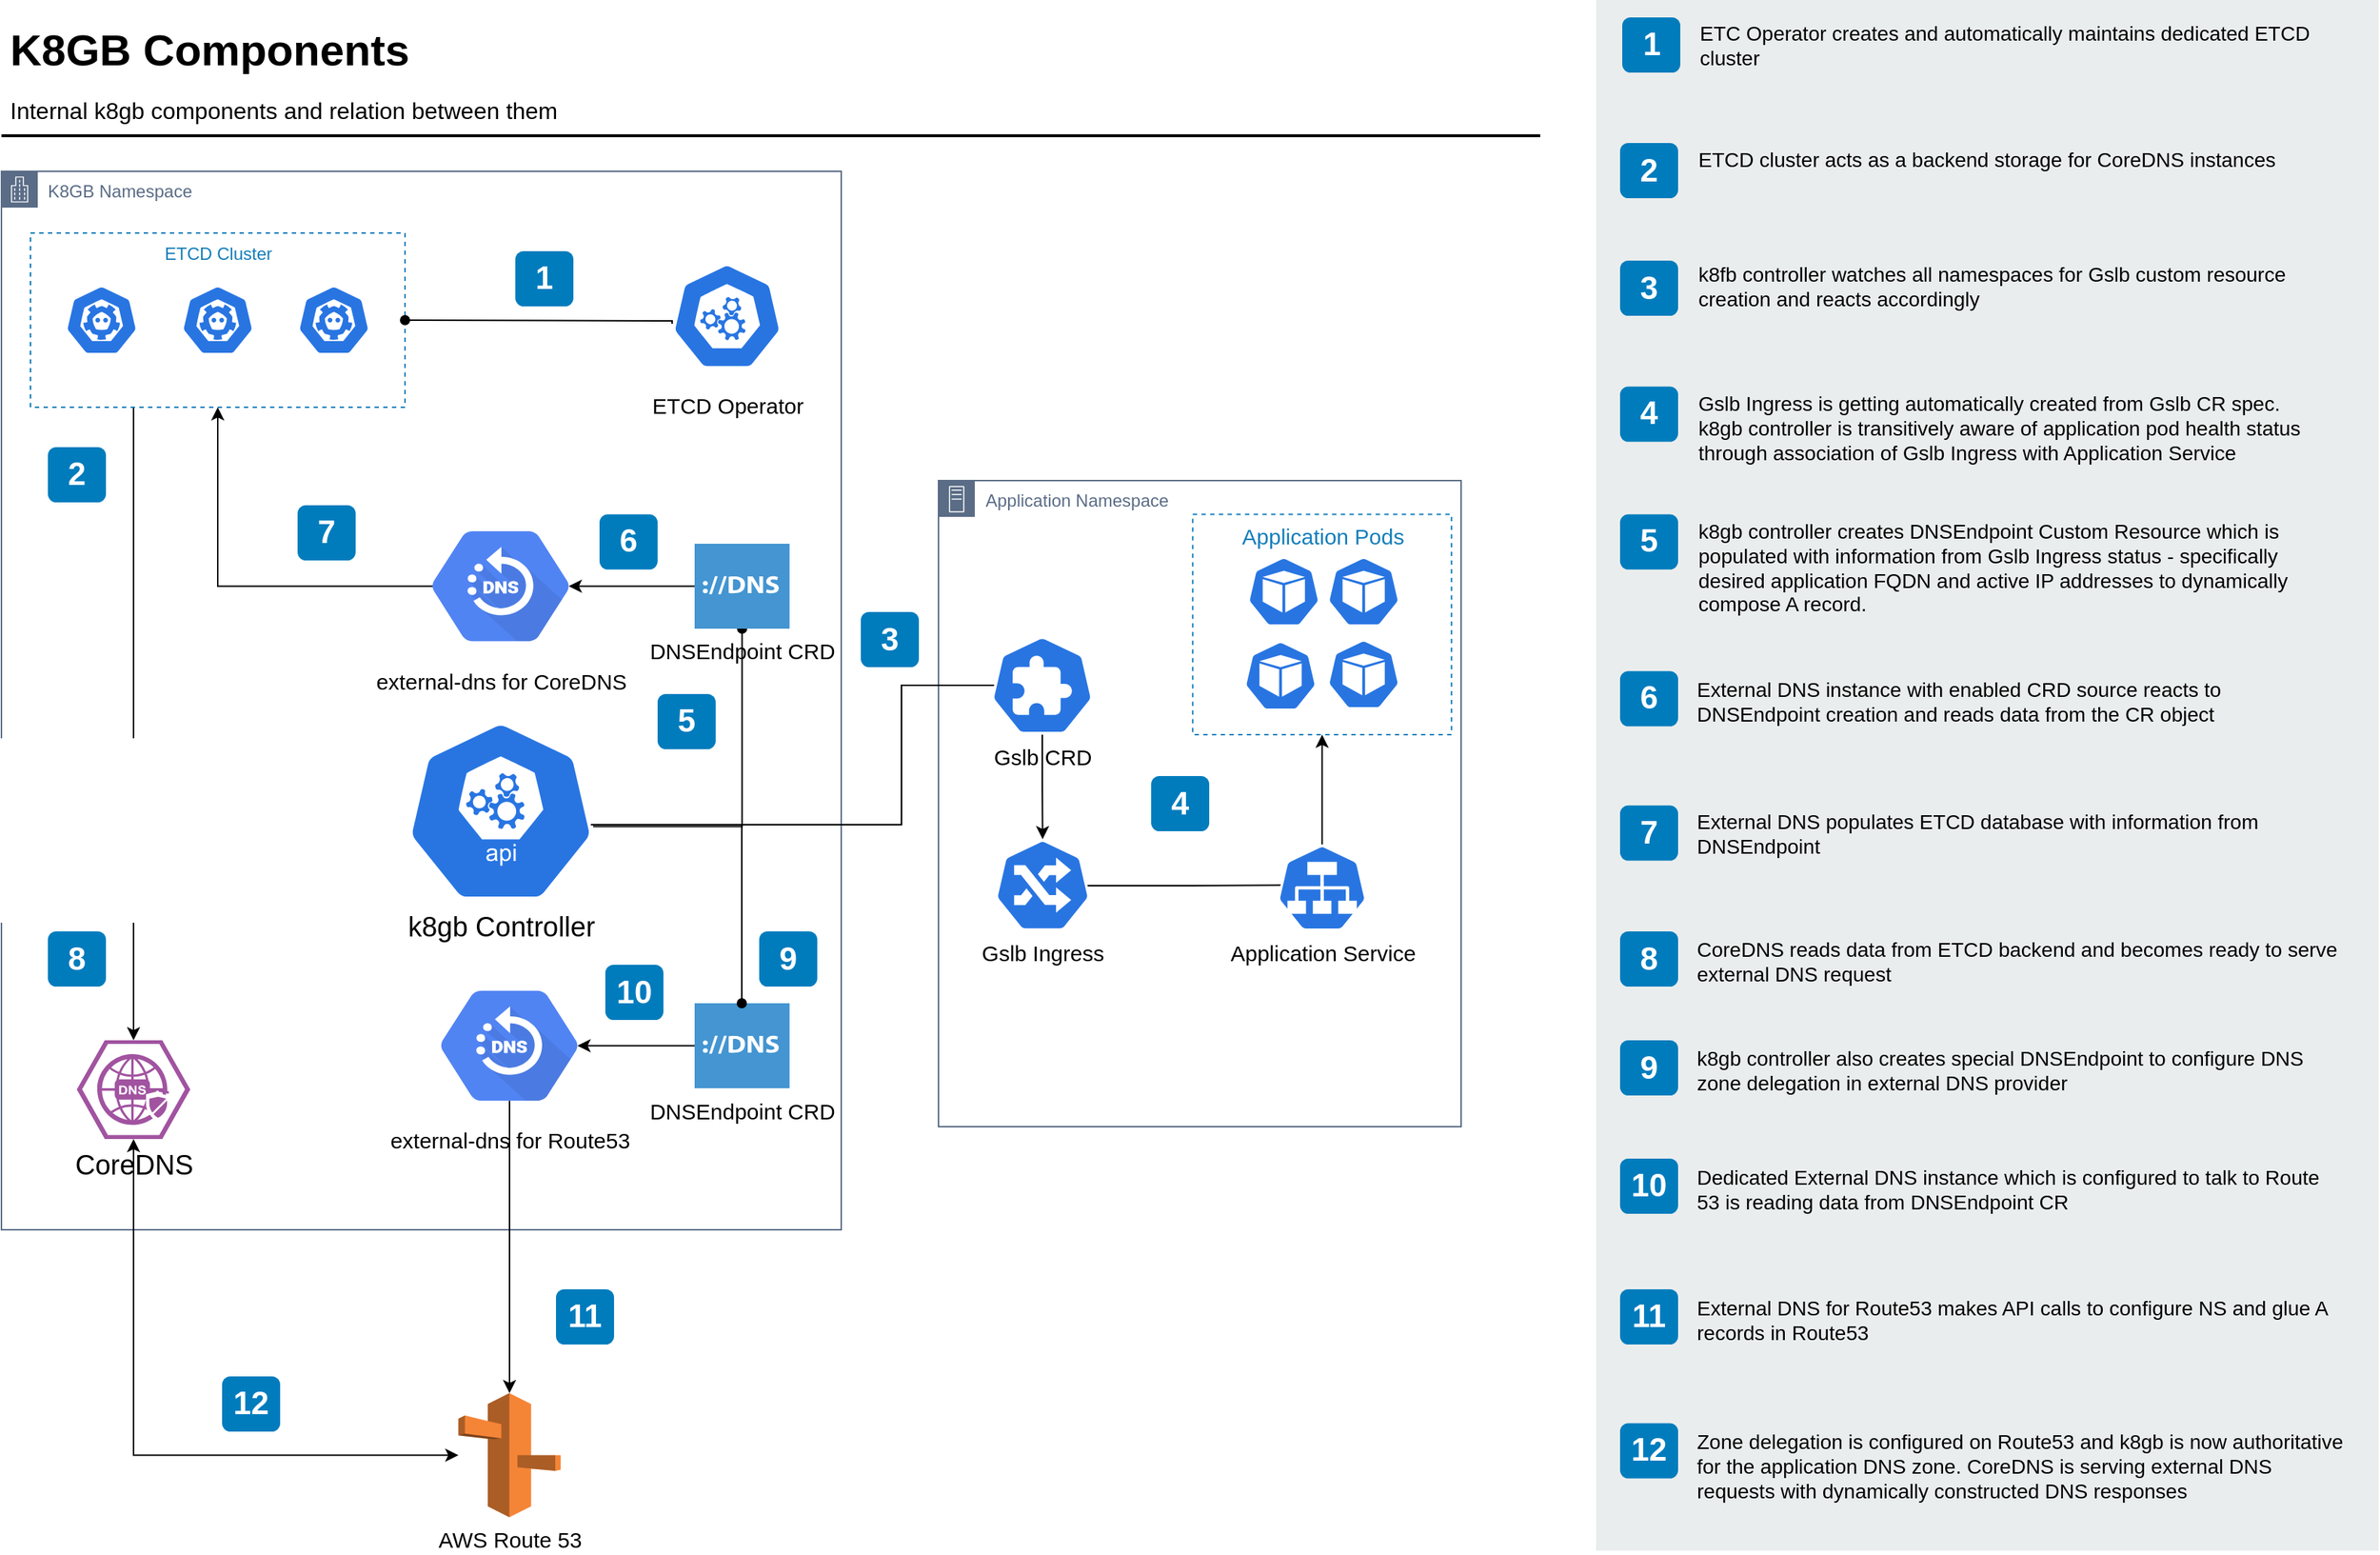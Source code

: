 <?xml version="1.0" encoding="UTF-8"?>
<mxfile version="13.8.5" type="google">
  <diagram id="Ht1M8jgEwFfnCIfOTk4-" name="Page-1">
    <mxGraphModel dx="1422" dy="754" grid="1" gridSize="10" guides="1" tooltips="1" connect="1" arrows="1" fold="1" page="1" pageScale="1" pageWidth="827" pageHeight="1169" math="0" shadow="0">
      <root>
        <mxCell id="0" />
        <mxCell id="1" parent="0" />
        <mxCell id="cQxu3DuaxZ4heUAZuwcB-9" value="Application Namespace" style="points=[[0,0],[0.25,0],[0.5,0],[0.75,0],[1,0],[1,0.25],[1,0.5],[1,0.75],[1,1],[0.75,1],[0.5,1],[0.25,1],[0,1],[0,0.75],[0,0.5],[0,0.25]];outlineConnect=0;gradientColor=none;html=1;whiteSpace=wrap;fontSize=12;fontStyle=0;shape=mxgraph.aws4.group;grIcon=mxgraph.aws4.group_on_premise;strokeColor=#5A6C86;fillColor=none;verticalAlign=top;align=left;spacingLeft=30;fontColor=#5A6C86;dashed=0;" vertex="1" parent="1">
          <mxGeometry x="653.5" y="383" width="360" height="445" as="geometry" />
        </mxCell>
        <mxCell id="UEzPUAAOIrF-is8g5C7q-1" value="K8GB Namespace" style="points=[[0,0],[0.25,0],[0.5,0],[0.75,0],[1,0],[1,0.25],[1,0.5],[1,0.75],[1,1],[0.75,1],[0.5,1],[0.25,1],[0,1],[0,0.75],[0,0.5],[0,0.25]];outlineConnect=0;gradientColor=none;html=1;whiteSpace=wrap;fontSize=12;fontStyle=0;shape=mxgraph.aws4.group;grIcon=mxgraph.aws4.group_corporate_data_center;strokeColor=#5A6C86;fillColor=none;verticalAlign=top;align=left;spacingLeft=30;fontColor=#5A6C86;dashed=0;" parent="1" vertex="1">
          <mxGeometry x="8" y="170" width="578.5" height="729" as="geometry" />
        </mxCell>
        <mxCell id="-QjtrjUzRDEMRZ5MF8oH-9" value="1" style="rounded=1;whiteSpace=wrap;html=1;fillColor=#007CBD;strokeColor=none;fontColor=#FFFFFF;fontStyle=1;fontSize=22;" parent="1" vertex="1">
          <mxGeometry x="362" y="225" width="40" height="38" as="geometry" />
        </mxCell>
        <mxCell id="-QjtrjUzRDEMRZ5MF8oH-47" value="K8GB Components" style="text;html=1;resizable=0;points=[];autosize=1;align=left;verticalAlign=top;spacingTop=-4;fontSize=30;fontStyle=1" parent="1" vertex="1">
          <mxGeometry x="12" y="65.5" width="290" height="40" as="geometry" />
        </mxCell>
        <mxCell id="-QjtrjUzRDEMRZ5MF8oH-48" value="Internal k8gb components and relation between them" style="text;html=1;resizable=0;points=[];autosize=1;align=left;verticalAlign=top;spacingTop=-4;fontSize=16" parent="1" vertex="1">
          <mxGeometry x="12" y="115.5" width="390" height="20" as="geometry" />
        </mxCell>
        <mxCell id="SCVMTBWpLvtzJIhz15lM-1" value="" style="line;strokeWidth=2;html=1;fontSize=14;" parent="1" vertex="1">
          <mxGeometry x="8" y="140.5" width="1060" height="10" as="geometry" />
        </mxCell>
        <mxCell id="7OVz4w7n9kzEPWy-4BBC-3" value="" style="rounded=0;whiteSpace=wrap;html=1;fillColor=#EAEDED;fontSize=22;fontColor=#FFFFFF;strokeColor=none;labelBackgroundColor=none;" parent="1" vertex="1">
          <mxGeometry x="1106.5" y="52" width="539" height="1068" as="geometry" />
        </mxCell>
        <mxCell id="7OVz4w7n9kzEPWy-4BBC-4" value="1" style="rounded=1;whiteSpace=wrap;html=1;fillColor=#007CBD;strokeColor=none;fontColor=#FFFFFF;fontStyle=1;fontSize=22;labelBackgroundColor=none;" parent="1" vertex="1">
          <mxGeometry x="1124.5" y="64" width="40" height="38" as="geometry" />
        </mxCell>
        <mxCell id="7OVz4w7n9kzEPWy-4BBC-5" value="2" style="rounded=1;whiteSpace=wrap;html=1;fillColor=#007CBD;strokeColor=none;fontColor=#FFFFFF;fontStyle=1;fontSize=22;labelBackgroundColor=none;" parent="1" vertex="1">
          <mxGeometry x="1123" y="150.5" width="40" height="38" as="geometry" />
        </mxCell>
        <mxCell id="7OVz4w7n9kzEPWy-4BBC-6" value="3" style="rounded=1;whiteSpace=wrap;html=1;fillColor=#007CBD;strokeColor=none;fontColor=#FFFFFF;fontStyle=1;fontSize=22;labelBackgroundColor=none;" parent="1" vertex="1">
          <mxGeometry x="1123" y="231.5" width="40" height="38" as="geometry" />
        </mxCell>
        <mxCell id="7OVz4w7n9kzEPWy-4BBC-7" value="4" style="rounded=1;whiteSpace=wrap;html=1;fillColor=#007CBD;strokeColor=none;fontColor=#FFFFFF;fontStyle=1;fontSize=22;labelBackgroundColor=none;" parent="1" vertex="1">
          <mxGeometry x="1123" y="318.25" width="40" height="38" as="geometry" />
        </mxCell>
        <mxCell id="7OVz4w7n9kzEPWy-4BBC-8" value="5" style="rounded=1;whiteSpace=wrap;html=1;fillColor=#007CBD;strokeColor=none;fontColor=#FFFFFF;fontStyle=1;fontSize=22;labelBackgroundColor=none;" parent="1" vertex="1">
          <mxGeometry x="1123" y="406.25" width="40" height="38" as="geometry" />
        </mxCell>
        <mxCell id="7OVz4w7n9kzEPWy-4BBC-9" value="6" style="rounded=1;whiteSpace=wrap;html=1;fillColor=#007CBD;strokeColor=none;fontColor=#FFFFFF;fontStyle=1;fontSize=22;labelBackgroundColor=none;" parent="1" vertex="1">
          <mxGeometry x="1123" y="514.25" width="40" height="38" as="geometry" />
        </mxCell>
        <mxCell id="7OVz4w7n9kzEPWy-4BBC-10" value="7" style="rounded=1;whiteSpace=wrap;html=1;fillColor=#007CBD;strokeColor=none;fontColor=#FFFFFF;fontStyle=1;fontSize=22;labelBackgroundColor=none;" parent="1" vertex="1">
          <mxGeometry x="1123" y="606.75" width="40" height="38" as="geometry" />
        </mxCell>
        <mxCell id="7OVz4w7n9kzEPWy-4BBC-11" value="8" style="rounded=1;whiteSpace=wrap;html=1;fillColor=#007CBD;strokeColor=none;fontColor=#FFFFFF;fontStyle=1;fontSize=22;labelBackgroundColor=none;" parent="1" vertex="1">
          <mxGeometry x="1123" y="693.5" width="40" height="38" as="geometry" />
        </mxCell>
        <mxCell id="7OVz4w7n9kzEPWy-4BBC-13" value="ETC Operator creates and automatically maintains dedicated ETCD cluster" style="text;html=1;align=left;verticalAlign=top;spacingTop=-4;fontSize=14;labelBackgroundColor=none;whiteSpace=wrap;" parent="1" vertex="1">
          <mxGeometry x="1176" y="63.5" width="449" height="46.5" as="geometry" />
        </mxCell>
        <mxCell id="7OVz4w7n9kzEPWy-4BBC-14" value="&lt;span&gt;ETCD cluster acts as a backend storage for CoreDNS instances&lt;/span&gt;" style="text;html=1;align=left;verticalAlign=top;spacingTop=-4;fontSize=14;labelBackgroundColor=none;whiteSpace=wrap;" parent="1" vertex="1">
          <mxGeometry x="1175" y="151" width="450" height="59" as="geometry" />
        </mxCell>
        <mxCell id="7OVz4w7n9kzEPWy-4BBC-15" value="&lt;span&gt;k8fb controller watches all namespaces for Gslb custom resource creation and reacts accordingly&lt;/span&gt;" style="text;html=1;align=left;verticalAlign=top;spacingTop=-4;fontSize=14;labelBackgroundColor=none;whiteSpace=wrap;" parent="1" vertex="1">
          <mxGeometry x="1175" y="230" width="450" height="50" as="geometry" />
        </mxCell>
        <mxCell id="7OVz4w7n9kzEPWy-4BBC-16" value="&lt;span&gt;Gslb Ingress is getting automatically created from Gslb CR spec.&lt;br&gt;k8gb controller is transitively aware of application pod health status through association of Gslb Ingress with Application Service&lt;br&gt;&lt;/span&gt;" style="text;html=1;align=left;verticalAlign=top;spacingTop=-4;fontSize=14;labelBackgroundColor=none;whiteSpace=wrap;" parent="1" vertex="1">
          <mxGeometry x="1175" y="318.75" width="450" height="71.25" as="geometry" />
        </mxCell>
        <mxCell id="7OVz4w7n9kzEPWy-4BBC-17" value="&lt;span&gt;k8gb controller creates DNSEndpoint Custom Resource which is populated with information from Gslb Ingress status - specifically desired application FQDN and active IP addresses to dynamically compose A record.&lt;/span&gt;" style="text;html=1;align=left;verticalAlign=top;spacingTop=-4;fontSize=14;labelBackgroundColor=none;whiteSpace=wrap;" parent="1" vertex="1">
          <mxGeometry x="1174.5" y="406.75" width="449" height="114" as="geometry" />
        </mxCell>
        <mxCell id="7OVz4w7n9kzEPWy-4BBC-18" value="External DNS instance with enabled CRD source reacts to DNSEndpoint creation and reads data from the CR object" style="text;html=1;align=left;verticalAlign=top;spacingTop=-4;fontSize=14;labelBackgroundColor=none;whiteSpace=wrap;" parent="1" vertex="1">
          <mxGeometry x="1173.5" y="515.75" width="450" height="118" as="geometry" />
        </mxCell>
        <mxCell id="7OVz4w7n9kzEPWy-4BBC-19" value="&lt;span&gt;External DNS populates ETCD database with information from DNSEndpoint&lt;/span&gt;" style="text;html=1;align=left;verticalAlign=top;spacingTop=-4;fontSize=14;labelBackgroundColor=none;whiteSpace=wrap;" parent="1" vertex="1">
          <mxGeometry x="1174" y="607.25" width="449" height="72.75" as="geometry" />
        </mxCell>
        <mxCell id="7OVz4w7n9kzEPWy-4BBC-20" value="CoreDNS reads data from ETCD backend and becomes ready to serve external DNS request" style="text;html=1;align=left;verticalAlign=top;spacingTop=-4;fontSize=14;labelBackgroundColor=none;whiteSpace=wrap;" parent="1" vertex="1">
          <mxGeometry x="1173.5" y="695" width="449" height="42.5" as="geometry" />
        </mxCell>
        <mxCell id="UEzPUAAOIrF-is8g5C7q-10" value="8" style="rounded=1;whiteSpace=wrap;html=1;fillColor=#007CBD;strokeColor=none;fontColor=#FFFFFF;fontStyle=1;fontSize=22;" parent="1" vertex="1">
          <mxGeometry x="40" y="693.5" width="40" height="38" as="geometry" />
        </mxCell>
        <mxCell id="UEzPUAAOIrF-is8g5C7q-19" value="3" style="rounded=1;whiteSpace=wrap;html=1;fillColor=#007CBD;strokeColor=none;fontColor=#FFFFFF;fontStyle=1;fontSize=22;" parent="1" vertex="1">
          <mxGeometry x="600" y="473.5" width="40" height="38" as="geometry" />
        </mxCell>
        <mxCell id="UEzPUAAOIrF-is8g5C7q-20" value="4" style="rounded=1;whiteSpace=wrap;html=1;fillColor=#007CBD;strokeColor=none;fontColor=#FFFFFF;fontStyle=1;fontSize=22;" parent="1" vertex="1">
          <mxGeometry x="800" y="586.5" width="40" height="38" as="geometry" />
        </mxCell>
        <mxCell id="UEzPUAAOIrF-is8g5C7q-21" value="5" style="rounded=1;whiteSpace=wrap;html=1;fillColor=#007CBD;strokeColor=none;fontColor=#FFFFFF;fontStyle=1;fontSize=22;" parent="1" vertex="1">
          <mxGeometry x="460" y="530" width="40" height="38" as="geometry" />
        </mxCell>
        <mxCell id="cQxu3DuaxZ4heUAZuwcB-68" style="edgeStyle=orthogonalEdgeStyle;rounded=0;orthogonalLoop=1;jettySize=auto;html=1;startArrow=none;startFill=0;endArrow=none;endFill=0;strokeColor=#000000;fontSize=15;fontColor=#000000;exitX=0.218;exitY=0.485;exitDx=0;exitDy=0;exitPerimeter=0;" edge="1" parent="1" source="cQxu3DuaxZ4heUAZuwcB-13">
          <mxGeometry relative="1" as="geometry">
            <mxPoint x="510" y="620" as="targetPoint" />
            <Array as="points">
              <mxPoint x="694" y="524" />
              <mxPoint x="628" y="524" />
              <mxPoint x="628" y="620" />
            </Array>
          </mxGeometry>
        </mxCell>
        <mxCell id="cQxu3DuaxZ4heUAZuwcB-69" style="edgeStyle=orthogonalEdgeStyle;rounded=0;orthogonalLoop=1;jettySize=auto;html=1;startArrow=none;startFill=0;endArrow=classic;endFill=1;strokeColor=#000000;fontSize=15;fontColor=#000000;" edge="1" parent="1" source="cQxu3DuaxZ4heUAZuwcB-13" target="cQxu3DuaxZ4heUAZuwcB-21">
          <mxGeometry relative="1" as="geometry" />
        </mxCell>
        <mxCell id="cQxu3DuaxZ4heUAZuwcB-13" value="Gslb CRD" style="dashed=0;whitespace=wrap;fillColor=#2875E2;strokeColor=#ffffff;points=[[0.005,0.63,0],[0.1,0.2,0],[0.9,0.2,0],[0.5,0,0],[0.995,0.63,0],[0.72,0.99,0],[0.5,1,0],[0.28,0.99,0]];shape=mxgraph.kubernetes.icon;prIcon=crd;verticalAlign=top;html=1;labelPosition=center;verticalLabelPosition=bottom;align=center;fontSize=15;" vertex="1" parent="1">
          <mxGeometry x="670" y="490" width="110" height="68" as="geometry" />
        </mxCell>
        <mxCell id="cQxu3DuaxZ4heUAZuwcB-15" value="" style="html=1;dashed=0;whitespace=wrap;fillColor=#2875E2;strokeColor=#ffffff;points=[[0.005,0.63,0],[0.1,0.2,0],[0.9,0.2,0],[0.5,0,0],[0.995,0.63,0],[0.72,0.99,0],[0.5,1,0],[0.28,0.99,0]];shape=mxgraph.kubernetes.icon;prIcon=etcd" vertex="1" parent="1">
          <mxGeometry x="52" y="248.5" width="50" height="48" as="geometry" />
        </mxCell>
        <mxCell id="cQxu3DuaxZ4heUAZuwcB-16" value="" style="html=1;dashed=0;whitespace=wrap;fillColor=#2875E2;strokeColor=#ffffff;points=[[0.005,0.63,0],[0.1,0.2,0],[0.9,0.2,0],[0.5,0,0],[0.995,0.63,0],[0.72,0.99,0],[0.5,1,0],[0.28,0.99,0]];shape=mxgraph.kubernetes.icon;prIcon=etcd" vertex="1" parent="1">
          <mxGeometry x="132" y="248.5" width="50" height="48" as="geometry" />
        </mxCell>
        <mxCell id="cQxu3DuaxZ4heUAZuwcB-17" value="" style="html=1;dashed=0;whitespace=wrap;fillColor=#2875E2;strokeColor=#ffffff;points=[[0.005,0.63,0],[0.1,0.2,0],[0.9,0.2,0],[0.5,0,0],[0.995,0.63,0],[0.72,0.99,0],[0.5,1,0],[0.28,0.99,0]];shape=mxgraph.kubernetes.icon;prIcon=etcd" vertex="1" parent="1">
          <mxGeometry x="212" y="248.5" width="50" height="48" as="geometry" />
        </mxCell>
        <mxCell id="cQxu3DuaxZ4heUAZuwcB-35" style="edgeStyle=orthogonalEdgeStyle;rounded=0;orthogonalLoop=1;jettySize=auto;html=1;entryX=0.5;entryY=0;entryDx=0;entryDy=0;entryPerimeter=0;fontSize=15;fontColor=#000000;" edge="1" parent="1" source="cQxu3DuaxZ4heUAZuwcB-18" target="cQxu3DuaxZ4heUAZuwcB-30">
          <mxGeometry relative="1" as="geometry">
            <Array as="points">
              <mxPoint x="99" y="760" />
            </Array>
          </mxGeometry>
        </mxCell>
        <mxCell id="cQxu3DuaxZ4heUAZuwcB-18" value="ETCD Cluster" style="fillColor=none;strokeColor=#147EBA;dashed=1;verticalAlign=top;fontStyle=0;fontColor=#147EBA;html=1;" vertex="1" parent="1">
          <mxGeometry x="28" y="212.5" width="258" height="120" as="geometry" />
        </mxCell>
        <mxCell id="cQxu3DuaxZ4heUAZuwcB-20" style="edgeStyle=orthogonalEdgeStyle;rounded=0;orthogonalLoop=1;jettySize=auto;html=1;exitX=0.5;exitY=1;exitDx=0;exitDy=0;" edge="1" parent="1" source="cQxu3DuaxZ4heUAZuwcB-18" target="cQxu3DuaxZ4heUAZuwcB-18">
          <mxGeometry relative="1" as="geometry" />
        </mxCell>
        <mxCell id="cQxu3DuaxZ4heUAZuwcB-70" style="edgeStyle=orthogonalEdgeStyle;rounded=0;orthogonalLoop=1;jettySize=auto;html=1;entryX=0.286;entryY=0.468;entryDx=0;entryDy=0;entryPerimeter=0;startArrow=none;startFill=0;endArrow=classic;endFill=1;strokeColor=#000000;fontSize=15;fontColor=#000000;exitX=0.781;exitY=0.506;exitDx=0;exitDy=0;exitPerimeter=0;" edge="1" parent="1" source="cQxu3DuaxZ4heUAZuwcB-21" target="cQxu3DuaxZ4heUAZuwcB-28">
          <mxGeometry relative="1" as="geometry" />
        </mxCell>
        <mxCell id="cQxu3DuaxZ4heUAZuwcB-21" value="Gslb Ingress" style="html=1;dashed=0;whitespace=wrap;fillColor=#2875E2;strokeColor=#ffffff;points=[[0.005,0.63,0],[0.1,0.2,0],[0.9,0.2,0],[0.5,0,0],[0.995,0.63,0],[0.72,0.99,0],[0.5,1,0],[0.28,0.99,0]];shape=mxgraph.kubernetes.icon;prIcon=ing;verticalAlign=top;labelPosition=center;verticalLabelPosition=bottom;align=center;fontSize=15;" vertex="1" parent="1">
          <mxGeometry x="670.5" y="630" width="109.5" height="63.25" as="geometry" />
        </mxCell>
        <mxCell id="cQxu3DuaxZ4heUAZuwcB-39" style="edgeStyle=orthogonalEdgeStyle;rounded=0;orthogonalLoop=1;jettySize=auto;html=1;endArrow=oval;endFill=1;strokeColor=#000000;fontSize=15;fontColor=#000000;exitX=0.823;exitY=0.585;exitDx=0;exitDy=0;exitPerimeter=0;" edge="1" parent="1" source="cQxu3DuaxZ4heUAZuwcB-25" target="cQxu3DuaxZ4heUAZuwcB-32">
          <mxGeometry relative="1" as="geometry" />
        </mxCell>
        <mxCell id="cQxu3DuaxZ4heUAZuwcB-25" value="k8gb Controller" style="html=1;dashed=0;whitespace=wrap;fillColor=#2875E2;strokeColor=#ffffff;points=[[0.005,0.63,0],[0.1,0.2,0],[0.9,0.2,0],[0.5,0,0],[0.995,0.63,0],[0.72,0.99,0],[0.5,1,0],[0.28,0.99,0]];shape=mxgraph.kubernetes.icon;prIcon=api;fontSize=19;verticalAlign=top;labelPosition=center;verticalLabelPosition=bottom;align=center;" vertex="1" parent="1">
          <mxGeometry x="254.15" y="548" width="195.7" height="125.25" as="geometry" />
        </mxCell>
        <mxCell id="cQxu3DuaxZ4heUAZuwcB-71" style="edgeStyle=orthogonalEdgeStyle;rounded=0;orthogonalLoop=1;jettySize=auto;html=1;entryX=0.5;entryY=1;entryDx=0;entryDy=0;startArrow=none;startFill=0;endArrow=classic;endFill=1;strokeColor=#000000;fontSize=15;fontColor=#000000;" edge="1" parent="1" source="cQxu3DuaxZ4heUAZuwcB-28" target="cQxu3DuaxZ4heUAZuwcB-64">
          <mxGeometry relative="1" as="geometry" />
        </mxCell>
        <mxCell id="cQxu3DuaxZ4heUAZuwcB-28" value="Application Service" style="html=1;dashed=0;whitespace=wrap;fillColor=#2875E2;strokeColor=#ffffff;points=[[0.005,0.63,0],[0.1,0.2,0],[0.9,0.2,0],[0.5,0,0],[0.995,0.63,0],[0.72,0.99,0],[0.5,1,0],[0.28,0.99,0]];shape=mxgraph.kubernetes.icon;prIcon=svc;fontSize=15;labelPosition=center;verticalLabelPosition=bottom;align=center;verticalAlign=top;" vertex="1" parent="1">
          <mxGeometry x="876.26" y="633.75" width="83" height="59.5" as="geometry" />
        </mxCell>
        <mxCell id="cQxu3DuaxZ4heUAZuwcB-30" value="CoreDNS" style="verticalLabelPosition=bottom;html=1;fillColor=#A153A0;strokeColor=#ffffff;verticalAlign=top;align=center;points=[[0,0.5,0],[0.125,0.25,0],[0.25,0,0],[0.5,0,0],[0.75,0,0],[0.875,0.25,0],[1,0.5,0],[0.875,0.75,0],[0.75,1,0],[0.5,1,0],[0.125,0.75,0]];pointerEvents=1;shape=mxgraph.cisco_safe.compositeIcon;bgIcon=mxgraph.cisco_safe.design.blank_device;resIcon=mxgraph.cisco_safe.design.secure_dns_2;fontSize=19;" vertex="1" parent="1">
          <mxGeometry x="60" y="768.5" width="78" height="68" as="geometry" />
        </mxCell>
        <mxCell id="cQxu3DuaxZ4heUAZuwcB-42" style="edgeStyle=orthogonalEdgeStyle;rounded=0;orthogonalLoop=1;jettySize=auto;html=1;endArrow=classic;endFill=1;strokeColor=#000000;fontSize=15;fontColor=#000000;exitX=0.175;exitY=0.5;exitDx=0;exitDy=0;exitPerimeter=0;" edge="1" parent="1" source="cQxu3DuaxZ4heUAZuwcB-31" target="cQxu3DuaxZ4heUAZuwcB-18">
          <mxGeometry relative="1" as="geometry">
            <Array as="points">
              <mxPoint x="157" y="456" />
            </Array>
          </mxGeometry>
        </mxCell>
        <mxCell id="cQxu3DuaxZ4heUAZuwcB-31" value="external-dns for CoreDNS" style="html=1;fillColor=#5184F3;strokeColor=none;verticalAlign=top;labelPosition=center;verticalLabelPosition=bottom;align=center;spacingTop=-6;fontSize=15;fontStyle=0;shape=mxgraph.gcp2.hexIcon;prIcon=cloud_dns;" vertex="1" parent="1">
          <mxGeometry x="280" y="400" width="144" height="111.5" as="geometry" />
        </mxCell>
        <mxCell id="cQxu3DuaxZ4heUAZuwcB-40" style="edgeStyle=orthogonalEdgeStyle;rounded=0;orthogonalLoop=1;jettySize=auto;html=1;entryX=0.825;entryY=0.5;entryDx=0;entryDy=0;entryPerimeter=0;endArrow=classic;endFill=1;strokeColor=#000000;fontSize=15;fontColor=#000000;" edge="1" parent="1" source="cQxu3DuaxZ4heUAZuwcB-32" target="cQxu3DuaxZ4heUAZuwcB-31">
          <mxGeometry relative="1" as="geometry" />
        </mxCell>
        <mxCell id="cQxu3DuaxZ4heUAZuwcB-32" value="DNSEndpoint CRD" style="shadow=0;dashed=0;html=1;strokeColor=none;fillColor=#4495D1;labelPosition=center;verticalLabelPosition=bottom;verticalAlign=top;align=center;outlineConnect=0;shape=mxgraph.veeam.dns;fontSize=15;fontColor=#000000;" vertex="1" parent="1">
          <mxGeometry x="485.5" y="426.5" width="65.4" height="58.5" as="geometry" />
        </mxCell>
        <mxCell id="cQxu3DuaxZ4heUAZuwcB-56" style="edgeStyle=orthogonalEdgeStyle;rounded=0;orthogonalLoop=1;jettySize=auto;html=1;entryX=0.5;entryY=1;entryDx=0;entryDy=0;entryPerimeter=0;endArrow=classic;endFill=1;strokeColor=#000000;fontSize=15;fontColor=#000000;startArrow=classic;startFill=1;" edge="1" parent="1" source="cQxu3DuaxZ4heUAZuwcB-34" target="cQxu3DuaxZ4heUAZuwcB-30">
          <mxGeometry relative="1" as="geometry" />
        </mxCell>
        <mxCell id="cQxu3DuaxZ4heUAZuwcB-34" value="AWS Route 53" style="outlineConnect=0;dashed=0;verticalLabelPosition=bottom;verticalAlign=top;align=center;html=1;shape=mxgraph.aws3.route_53;fillColor=#F58536;gradientColor=none;fontSize=15;fontColor=#000000;" vertex="1" parent="1">
          <mxGeometry x="322.75" y="1011.5" width="70.5" height="85.5" as="geometry" />
        </mxCell>
        <mxCell id="cQxu3DuaxZ4heUAZuwcB-38" style="edgeStyle=orthogonalEdgeStyle;rounded=0;orthogonalLoop=1;jettySize=auto;html=1;entryX=1;entryY=0.5;entryDx=0;entryDy=0;fontSize=15;fontColor=#000000;endArrow=oval;endFill=1;exitX=0;exitY=0.557;exitDx=0;exitDy=0;exitPerimeter=0;" edge="1" parent="1" source="cQxu3DuaxZ4heUAZuwcB-36" target="cQxu3DuaxZ4heUAZuwcB-18">
          <mxGeometry relative="1" as="geometry">
            <Array as="points">
              <mxPoint x="460" y="273" />
              <mxPoint x="373" y="273" />
            </Array>
          </mxGeometry>
        </mxCell>
        <mxCell id="cQxu3DuaxZ4heUAZuwcB-36" value="ETCD Operator" style="html=1;dashed=0;whitespace=wrap;fillColor=#2875E2;strokeColor=#ffffff;points=[[0.005,0.63,0],[0.1,0.2,0],[0.9,0.2,0],[0.5,0,0],[0.995,0.63,0],[0.72,0.99,0],[0.5,1,0],[0.28,0.99,0]];shape=mxgraph.kubernetes.icon;prIcon=master;fontSize=15;fontColor=#000000;labelPosition=center;verticalLabelPosition=bottom;align=center;verticalAlign=top;" vertex="1" parent="1">
          <mxGeometry x="470" y="224" width="75.7" height="91.5" as="geometry" />
        </mxCell>
        <mxCell id="cQxu3DuaxZ4heUAZuwcB-52" style="edgeStyle=orthogonalEdgeStyle;rounded=0;orthogonalLoop=1;jettySize=auto;html=1;entryX=0.825;entryY=0.5;entryDx=0;entryDy=0;entryPerimeter=0;endArrow=classic;endFill=1;strokeColor=#000000;fontSize=15;fontColor=#000000;" edge="1" parent="1" source="cQxu3DuaxZ4heUAZuwcB-44" target="cQxu3DuaxZ4heUAZuwcB-47">
          <mxGeometry relative="1" as="geometry" />
        </mxCell>
        <mxCell id="cQxu3DuaxZ4heUAZuwcB-44" value="DNSEndpoint CRD" style="shadow=0;dashed=0;html=1;strokeColor=none;fillColor=#4495D1;labelPosition=center;verticalLabelPosition=bottom;verticalAlign=top;align=center;outlineConnect=0;shape=mxgraph.veeam.dns;fontSize=15;fontColor=#000000;" vertex="1" parent="1">
          <mxGeometry x="485.5" y="743" width="65.4" height="58.5" as="geometry" />
        </mxCell>
        <mxCell id="cQxu3DuaxZ4heUAZuwcB-53" style="edgeStyle=orthogonalEdgeStyle;rounded=0;orthogonalLoop=1;jettySize=auto;html=1;entryX=0.5;entryY=0;entryDx=0;entryDy=0;entryPerimeter=0;endArrow=classic;endFill=1;strokeColor=#000000;fontSize=15;fontColor=#000000;exitX=0.5;exitY=0.84;exitDx=0;exitDy=0;exitPerimeter=0;" edge="1" parent="1" source="cQxu3DuaxZ4heUAZuwcB-47" target="cQxu3DuaxZ4heUAZuwcB-34">
          <mxGeometry relative="1" as="geometry" />
        </mxCell>
        <mxCell id="cQxu3DuaxZ4heUAZuwcB-47" value="external-dns for Route53" style="html=1;fillColor=#5184F3;strokeColor=none;verticalAlign=top;labelPosition=center;verticalLabelPosition=bottom;align=center;spacingTop=-6;fontSize=15;fontStyle=0;shape=mxgraph.gcp2.hexIcon;prIcon=cloud_dns;" vertex="1" parent="1">
          <mxGeometry x="286" y="716.5" width="144" height="111.5" as="geometry" />
        </mxCell>
        <mxCell id="cQxu3DuaxZ4heUAZuwcB-49" style="edgeStyle=orthogonalEdgeStyle;rounded=0;orthogonalLoop=1;jettySize=auto;html=1;endArrow=oval;endFill=1;strokeColor=#000000;fontSize=15;fontColor=#000000;" edge="1" parent="1" target="cQxu3DuaxZ4heUAZuwcB-44">
          <mxGeometry relative="1" as="geometry">
            <mxPoint x="414" y="620" as="sourcePoint" />
            <mxPoint x="516.99" y="485" as="targetPoint" />
            <Array as="points">
              <mxPoint x="518" y="620" />
            </Array>
          </mxGeometry>
        </mxCell>
        <mxCell id="cQxu3DuaxZ4heUAZuwcB-58" value="" style="html=1;dashed=0;whitespace=wrap;fillColor=#2875E2;strokeColor=#ffffff;points=[[0.005,0.63,0],[0.1,0.2,0],[0.9,0.2,0],[0.5,0,0],[0.995,0.63,0],[0.72,0.99,0],[0.5,1,0],[0.28,0.99,0]];shape=mxgraph.kubernetes.icon;prIcon=pod;fontSize=15;fontColor=#000000;" vertex="1" parent="1">
          <mxGeometry x="864.13" y="493.5" width="50" height="48" as="geometry" />
        </mxCell>
        <mxCell id="cQxu3DuaxZ4heUAZuwcB-59" value="" style="html=1;dashed=0;whitespace=wrap;fillColor=#2875E2;strokeColor=#ffffff;points=[[0.005,0.63,0],[0.1,0.2,0],[0.9,0.2,0],[0.5,0,0],[0.995,0.63,0],[0.72,0.99,0],[0.5,1,0],[0.28,0.99,0]];shape=mxgraph.kubernetes.icon;prIcon=pod;fontSize=15;fontColor=#000000;" vertex="1" parent="1">
          <mxGeometry x="921.38" y="435.5" width="50" height="48" as="geometry" />
        </mxCell>
        <mxCell id="cQxu3DuaxZ4heUAZuwcB-60" value="" style="html=1;dashed=0;whitespace=wrap;fillColor=#2875E2;strokeColor=#ffffff;points=[[0.005,0.63,0],[0.1,0.2,0],[0.9,0.2,0],[0.5,0,0],[0.995,0.63,0],[0.72,0.99,0],[0.5,1,0],[0.28,0.99,0]];shape=mxgraph.kubernetes.icon;prIcon=pod;fontSize=15;fontColor=#000000;" vertex="1" parent="1">
          <mxGeometry x="866.38" y="435.5" width="50" height="48" as="geometry" />
        </mxCell>
        <mxCell id="cQxu3DuaxZ4heUAZuwcB-61" value="" style="html=1;dashed=0;whitespace=wrap;fillColor=#2875E2;strokeColor=#ffffff;points=[[0.005,0.63,0],[0.1,0.2,0],[0.9,0.2,0],[0.5,0,0],[0.995,0.63,0],[0.72,0.99,0],[0.5,1,0],[0.28,0.99,0]];shape=mxgraph.kubernetes.icon;prIcon=pod;fontSize=15;fontColor=#000000;" vertex="1" parent="1">
          <mxGeometry x="921.38" y="492.5" width="50" height="48" as="geometry" />
        </mxCell>
        <mxCell id="cQxu3DuaxZ4heUAZuwcB-64" value="Application Pods" style="fillColor=none;strokeColor=#147EBA;dashed=1;verticalAlign=top;fontStyle=0;fontColor=#147EBA;html=1;fontSize=15;" vertex="1" parent="1">
          <mxGeometry x="828.63" y="406.25" width="178.25" height="151.75" as="geometry" />
        </mxCell>
        <mxCell id="UEzPUAAOIrF-is8g5C7q-22" value="6" style="rounded=1;whiteSpace=wrap;html=1;fillColor=#007CBD;strokeColor=none;fontColor=#FFFFFF;fontStyle=1;fontSize=22;" parent="1" vertex="1">
          <mxGeometry x="420" y="406.25" width="40" height="38" as="geometry" />
        </mxCell>
        <mxCell id="UEzPUAAOIrF-is8g5C7q-23" value="7" style="rounded=1;whiteSpace=wrap;html=1;fillColor=#007CBD;strokeColor=none;fontColor=#FFFFFF;fontStyle=1;fontSize=22;" parent="1" vertex="1">
          <mxGeometry x="212" y="400" width="40" height="38" as="geometry" />
        </mxCell>
        <mxCell id="cQxu3DuaxZ4heUAZuwcB-74" value="2" style="rounded=1;whiteSpace=wrap;html=1;fillColor=#007CBD;strokeColor=none;fontColor=#FFFFFF;fontStyle=1;fontSize=22;" vertex="1" parent="1">
          <mxGeometry x="40" y="360" width="40" height="38" as="geometry" />
        </mxCell>
        <mxCell id="cQxu3DuaxZ4heUAZuwcB-75" value="9" style="rounded=1;whiteSpace=wrap;html=1;fillColor=#007CBD;strokeColor=none;fontColor=#FFFFFF;fontStyle=1;fontSize=22;" vertex="1" parent="1">
          <mxGeometry x="530" y="693.5" width="40" height="38" as="geometry" />
        </mxCell>
        <mxCell id="cQxu3DuaxZ4heUAZuwcB-77" value="9" style="rounded=1;whiteSpace=wrap;html=1;fillColor=#007CBD;strokeColor=none;fontColor=#FFFFFF;fontStyle=1;fontSize=22;labelBackgroundColor=none;" vertex="1" parent="1">
          <mxGeometry x="1123" y="768.5" width="40" height="38" as="geometry" />
        </mxCell>
        <mxCell id="cQxu3DuaxZ4heUAZuwcB-78" value="k8gb controller also creates special DNSEndpoint to configure DNS zone delegation in external DNS provider" style="text;html=1;align=left;verticalAlign=top;spacingTop=-4;fontSize=14;labelBackgroundColor=none;whiteSpace=wrap;" vertex="1" parent="1">
          <mxGeometry x="1173.5" y="770" width="449" height="42.5" as="geometry" />
        </mxCell>
        <mxCell id="cQxu3DuaxZ4heUAZuwcB-79" value="10" style="rounded=1;whiteSpace=wrap;html=1;fillColor=#007CBD;strokeColor=none;fontColor=#FFFFFF;fontStyle=1;fontSize=22;" vertex="1" parent="1">
          <mxGeometry x="424" y="716.5" width="40" height="38" as="geometry" />
        </mxCell>
        <mxCell id="cQxu3DuaxZ4heUAZuwcB-81" value="10" style="rounded=1;whiteSpace=wrap;html=1;fillColor=#007CBD;strokeColor=none;fontColor=#FFFFFF;fontStyle=1;fontSize=22;labelBackgroundColor=none;" vertex="1" parent="1">
          <mxGeometry x="1123" y="850" width="40" height="38" as="geometry" />
        </mxCell>
        <mxCell id="cQxu3DuaxZ4heUAZuwcB-82" value="Dedicated External DNS instance which is configured to talk to Route 53 is reading data from DNSEndpoint CR" style="text;html=1;align=left;verticalAlign=top;spacingTop=-4;fontSize=14;labelBackgroundColor=none;whiteSpace=wrap;" vertex="1" parent="1">
          <mxGeometry x="1173.5" y="851.5" width="449" height="42.5" as="geometry" />
        </mxCell>
        <mxCell id="cQxu3DuaxZ4heUAZuwcB-83" value="11" style="rounded=1;whiteSpace=wrap;html=1;fillColor=#007CBD;strokeColor=none;fontColor=#FFFFFF;fontStyle=1;fontSize=22;" vertex="1" parent="1">
          <mxGeometry x="390" y="940" width="40" height="38" as="geometry" />
        </mxCell>
        <mxCell id="cQxu3DuaxZ4heUAZuwcB-84" value="11" style="rounded=1;whiteSpace=wrap;html=1;fillColor=#007CBD;strokeColor=none;fontColor=#FFFFFF;fontStyle=1;fontSize=22;labelBackgroundColor=none;" vertex="1" parent="1">
          <mxGeometry x="1123" y="940" width="40" height="38" as="geometry" />
        </mxCell>
        <mxCell id="cQxu3DuaxZ4heUAZuwcB-85" value="External DNS for Route53 makes API calls to configure NS and glue A records in Route53" style="text;html=1;align=left;verticalAlign=top;spacingTop=-4;fontSize=14;labelBackgroundColor=none;whiteSpace=wrap;" vertex="1" parent="1">
          <mxGeometry x="1173.5" y="941.5" width="449" height="42.5" as="geometry" />
        </mxCell>
        <mxCell id="cQxu3DuaxZ4heUAZuwcB-86" value="12" style="rounded=1;whiteSpace=wrap;html=1;fillColor=#007CBD;strokeColor=none;fontColor=#FFFFFF;fontStyle=1;fontSize=22;" vertex="1" parent="1">
          <mxGeometry x="160" y="1000" width="40" height="38" as="geometry" />
        </mxCell>
        <mxCell id="cQxu3DuaxZ4heUAZuwcB-87" value="12" style="rounded=1;whiteSpace=wrap;html=1;fillColor=#007CBD;strokeColor=none;fontColor=#FFFFFF;fontStyle=1;fontSize=22;labelBackgroundColor=none;" vertex="1" parent="1">
          <mxGeometry x="1123" y="1032.25" width="40" height="38" as="geometry" />
        </mxCell>
        <mxCell id="cQxu3DuaxZ4heUAZuwcB-88" value="Zone delegation is configured on Route53 and k8gb is now authoritative for the application DNS zone. CoreDNS is serving external DNS requests with dynamically constructed DNS responses" style="text;html=1;align=left;verticalAlign=top;spacingTop=-4;fontSize=14;labelBackgroundColor=none;whiteSpace=wrap;" vertex="1" parent="1">
          <mxGeometry x="1173.5" y="1033.75" width="449" height="42.5" as="geometry" />
        </mxCell>
      </root>
    </mxGraphModel>
  </diagram>
</mxfile>
